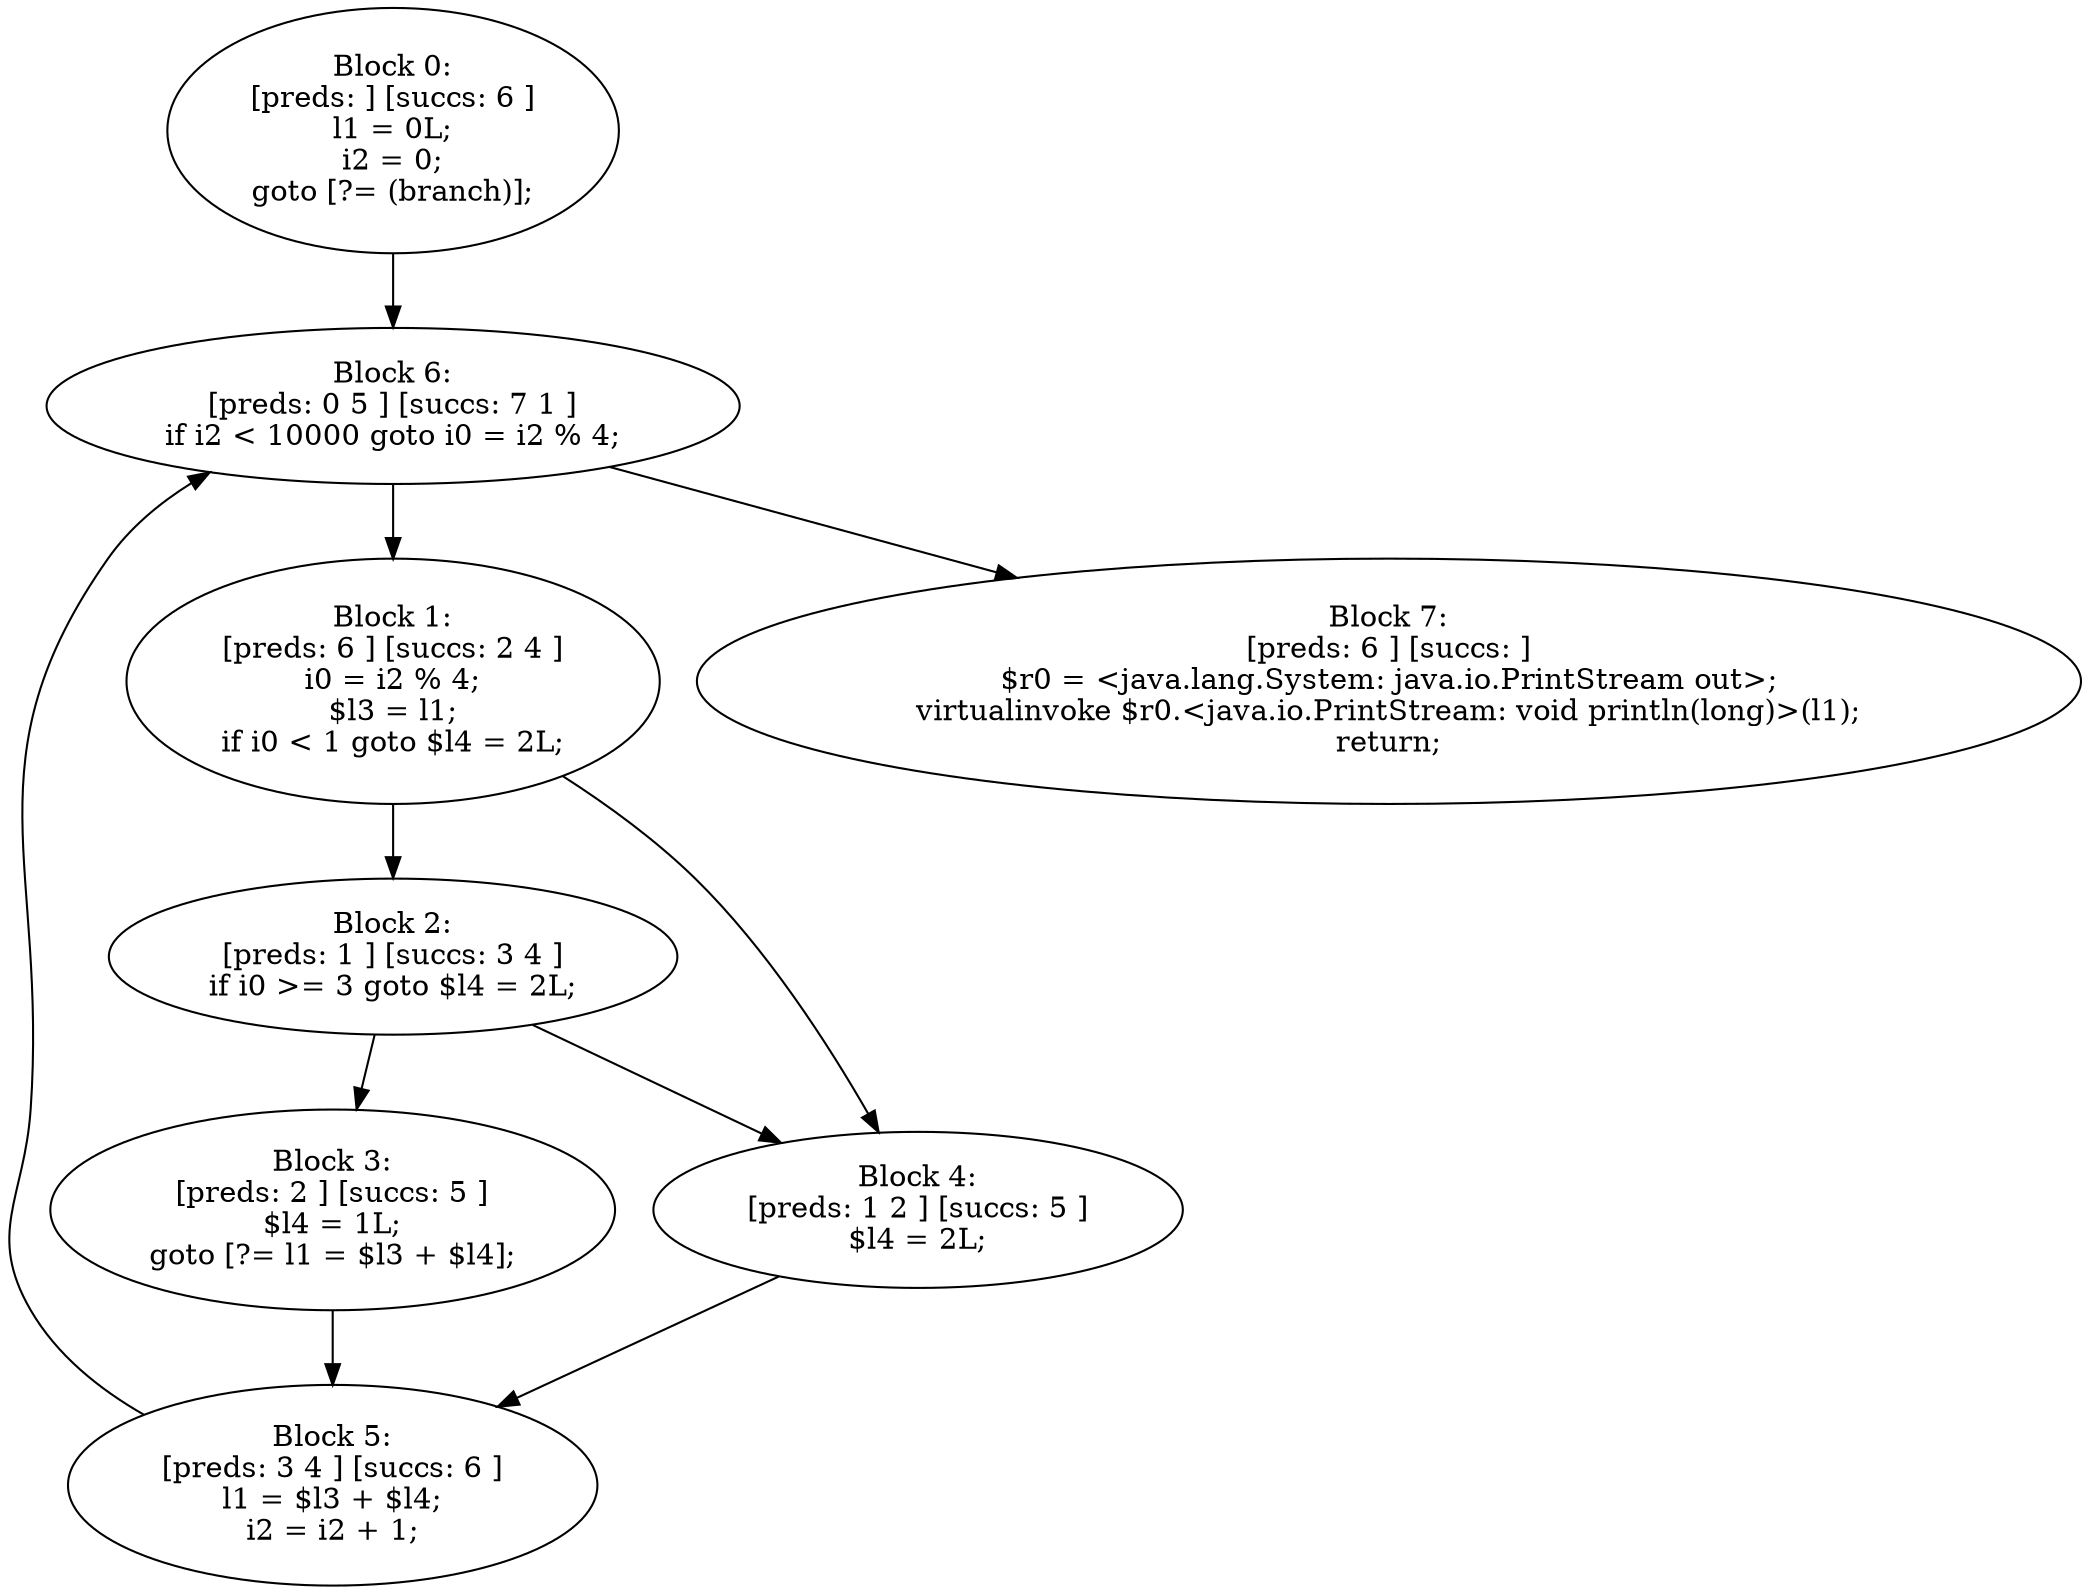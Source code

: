 digraph "unitGraph" {
    "Block 0:
[preds: ] [succs: 6 ]
l1 = 0L;
i2 = 0;
goto [?= (branch)];
"
    "Block 1:
[preds: 6 ] [succs: 2 4 ]
i0 = i2 % 4;
$l3 = l1;
if i0 < 1 goto $l4 = 2L;
"
    "Block 2:
[preds: 1 ] [succs: 3 4 ]
if i0 >= 3 goto $l4 = 2L;
"
    "Block 3:
[preds: 2 ] [succs: 5 ]
$l4 = 1L;
goto [?= l1 = $l3 + $l4];
"
    "Block 4:
[preds: 1 2 ] [succs: 5 ]
$l4 = 2L;
"
    "Block 5:
[preds: 3 4 ] [succs: 6 ]
l1 = $l3 + $l4;
i2 = i2 + 1;
"
    "Block 6:
[preds: 0 5 ] [succs: 7 1 ]
if i2 < 10000 goto i0 = i2 % 4;
"
    "Block 7:
[preds: 6 ] [succs: ]
$r0 = <java.lang.System: java.io.PrintStream out>;
virtualinvoke $r0.<java.io.PrintStream: void println(long)>(l1);
return;
"
    "Block 0:
[preds: ] [succs: 6 ]
l1 = 0L;
i2 = 0;
goto [?= (branch)];
"->"Block 6:
[preds: 0 5 ] [succs: 7 1 ]
if i2 < 10000 goto i0 = i2 % 4;
";
    "Block 1:
[preds: 6 ] [succs: 2 4 ]
i0 = i2 % 4;
$l3 = l1;
if i0 < 1 goto $l4 = 2L;
"->"Block 2:
[preds: 1 ] [succs: 3 4 ]
if i0 >= 3 goto $l4 = 2L;
";
    "Block 1:
[preds: 6 ] [succs: 2 4 ]
i0 = i2 % 4;
$l3 = l1;
if i0 < 1 goto $l4 = 2L;
"->"Block 4:
[preds: 1 2 ] [succs: 5 ]
$l4 = 2L;
";
    "Block 2:
[preds: 1 ] [succs: 3 4 ]
if i0 >= 3 goto $l4 = 2L;
"->"Block 3:
[preds: 2 ] [succs: 5 ]
$l4 = 1L;
goto [?= l1 = $l3 + $l4];
";
    "Block 2:
[preds: 1 ] [succs: 3 4 ]
if i0 >= 3 goto $l4 = 2L;
"->"Block 4:
[preds: 1 2 ] [succs: 5 ]
$l4 = 2L;
";
    "Block 3:
[preds: 2 ] [succs: 5 ]
$l4 = 1L;
goto [?= l1 = $l3 + $l4];
"->"Block 5:
[preds: 3 4 ] [succs: 6 ]
l1 = $l3 + $l4;
i2 = i2 + 1;
";
    "Block 4:
[preds: 1 2 ] [succs: 5 ]
$l4 = 2L;
"->"Block 5:
[preds: 3 4 ] [succs: 6 ]
l1 = $l3 + $l4;
i2 = i2 + 1;
";
    "Block 5:
[preds: 3 4 ] [succs: 6 ]
l1 = $l3 + $l4;
i2 = i2 + 1;
"->"Block 6:
[preds: 0 5 ] [succs: 7 1 ]
if i2 < 10000 goto i0 = i2 % 4;
";
    "Block 6:
[preds: 0 5 ] [succs: 7 1 ]
if i2 < 10000 goto i0 = i2 % 4;
"->"Block 7:
[preds: 6 ] [succs: ]
$r0 = <java.lang.System: java.io.PrintStream out>;
virtualinvoke $r0.<java.io.PrintStream: void println(long)>(l1);
return;
";
    "Block 6:
[preds: 0 5 ] [succs: 7 1 ]
if i2 < 10000 goto i0 = i2 % 4;
"->"Block 1:
[preds: 6 ] [succs: 2 4 ]
i0 = i2 % 4;
$l3 = l1;
if i0 < 1 goto $l4 = 2L;
";
}
